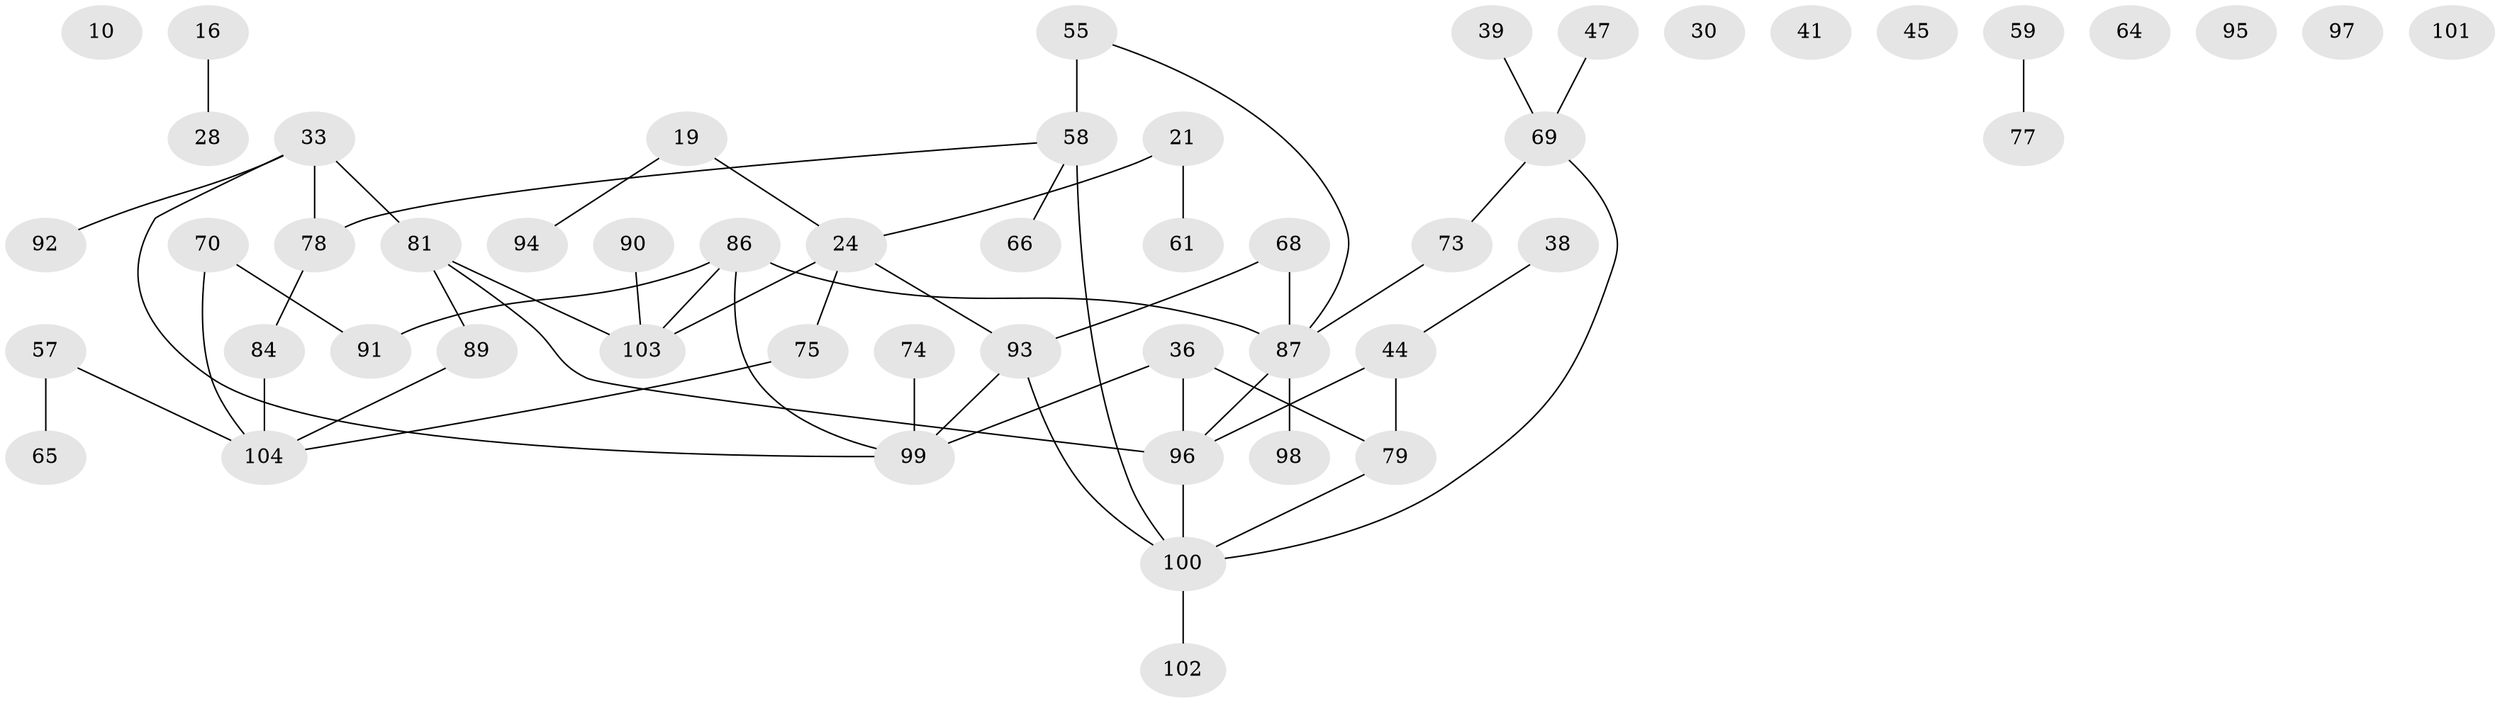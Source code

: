 // original degree distribution, {4: 0.15384615384615385, 5: 0.019230769230769232, 6: 0.019230769230769232, 3: 0.21153846153846154, 1: 0.25, 2: 0.27884615384615385, 0: 0.0673076923076923}
// Generated by graph-tools (version 1.1) at 2025/40/03/09/25 04:40:49]
// undirected, 52 vertices, 55 edges
graph export_dot {
graph [start="1"]
  node [color=gray90,style=filled];
  10 [super="+6"];
  16;
  19;
  21;
  24 [super="+4"];
  28;
  30;
  33 [super="+29"];
  36;
  38;
  39;
  41;
  44 [super="+7"];
  45;
  47;
  55 [super="+46"];
  57;
  58 [super="+14"];
  59;
  61;
  64;
  65;
  66;
  68 [super="+8"];
  69;
  70;
  73;
  74;
  75 [super="+56"];
  77;
  78 [super="+52"];
  79 [super="+50"];
  81 [super="+54"];
  84;
  86 [super="+83"];
  87 [super="+1+42+71+35"];
  89;
  90;
  91 [super="+63+22+17+60"];
  92;
  93 [super="+26+82+76+32"];
  94;
  95;
  96 [super="+2+43+88"];
  97;
  98;
  99 [super="+5"];
  100 [super="+49+85"];
  101;
  102;
  103 [super="+51"];
  104 [super="+72+15"];
  16 -- 28;
  19 -- 94;
  19 -- 24;
  21 -- 61;
  21 -- 24;
  24 -- 103 [weight=2];
  24 -- 93;
  24 -- 75;
  33 -- 81 [weight=2];
  33 -- 99;
  33 -- 92;
  33 -- 78;
  36 -- 79 [weight=2];
  36 -- 96 [weight=2];
  36 -- 99;
  38 -- 44;
  39 -- 69;
  44 -- 79;
  44 -- 96;
  47 -- 69;
  55 -- 87;
  55 -- 58 [weight=2];
  57 -- 65;
  57 -- 104;
  58 -- 100 [weight=2];
  58 -- 66;
  58 -- 78;
  59 -- 77;
  68 -- 87;
  68 -- 93;
  69 -- 73;
  69 -- 100;
  70 -- 91;
  70 -- 104;
  73 -- 87;
  74 -- 99;
  75 -- 104;
  78 -- 84;
  79 -- 100 [weight=2];
  81 -- 89;
  81 -- 103;
  81 -- 96;
  84 -- 104;
  86 -- 99;
  86 -- 103;
  86 -- 87;
  86 -- 91;
  87 -- 96 [weight=2];
  87 -- 98;
  89 -- 104;
  90 -- 103;
  93 -- 99;
  93 -- 100;
  96 -- 100 [weight=4];
  100 -- 102;
}

